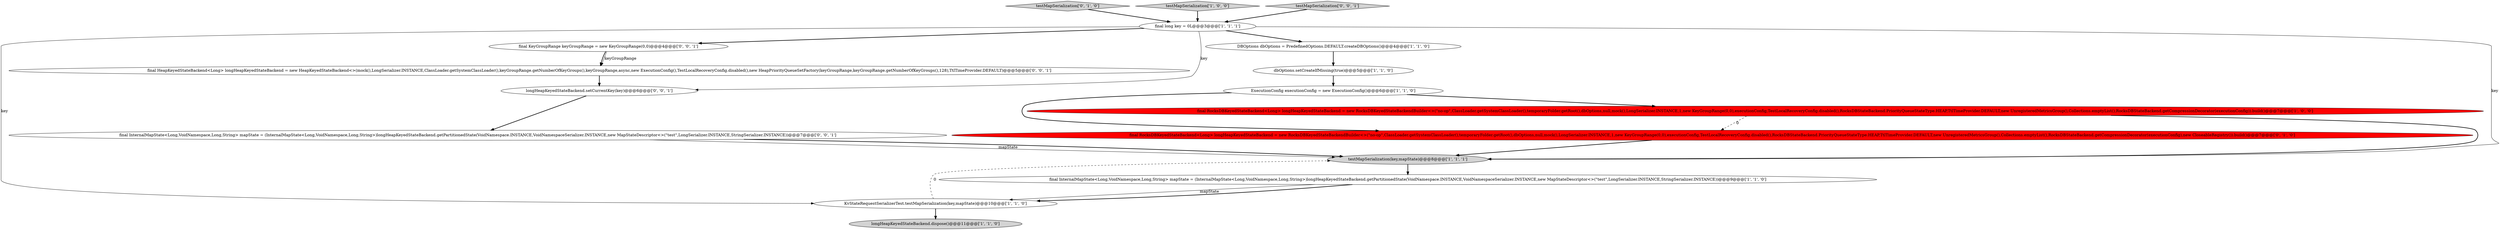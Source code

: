 digraph {
2 [style = filled, label = "final RocksDBKeyedStateBackend<Long> longHeapKeyedStateBackend = new RocksDBKeyedStateBackendBuilder<>(\"no-op\",ClassLoader.getSystemClassLoader(),temporaryFolder.getRoot(),dbOptions,null,mock(),LongSerializer.INSTANCE,1,new KeyGroupRange(0,0),executionConfig,TestLocalRecoveryConfig.disabled(),RocksDBStateBackend.PriorityQueueStateType.HEAP,TtlTimeProvider.DEFAULT,new UnregisteredMetricsGroup(),Collections.emptyList(),RocksDBStateBackend.getCompressionDecorator(executionConfig)).build()@@@7@@@['1', '0', '0']", fillcolor = red, shape = ellipse image = "AAA1AAABBB1BBB"];
6 [style = filled, label = "testMapSerialization(key,mapState)@@@8@@@['1', '1', '1']", fillcolor = lightgray, shape = ellipse image = "AAA0AAABBB1BBB"];
10 [style = filled, label = "final RocksDBKeyedStateBackend<Long> longHeapKeyedStateBackend = new RocksDBKeyedStateBackendBuilder<>(\"no-op\",ClassLoader.getSystemClassLoader(),temporaryFolder.getRoot(),dbOptions,null,mock(),LongSerializer.INSTANCE,1,new KeyGroupRange(0,0),executionConfig,TestLocalRecoveryConfig.disabled(),RocksDBStateBackend.PriorityQueueStateType.HEAP,TtlTimeProvider.DEFAULT,new UnregisteredMetricsGroup(),Collections.emptyList(),RocksDBStateBackend.getCompressionDecorator(executionConfig),new CloseableRegistry()).build()@@@7@@@['0', '1', '0']", fillcolor = red, shape = ellipse image = "AAA1AAABBB2BBB"];
11 [style = filled, label = "testMapSerialization['0', '1', '0']", fillcolor = lightgray, shape = diamond image = "AAA0AAABBB2BBB"];
8 [style = filled, label = "longHeapKeyedStateBackend.dispose()@@@11@@@['1', '1', '0']", fillcolor = lightgray, shape = ellipse image = "AAA0AAABBB1BBB"];
7 [style = filled, label = "KvStateRequestSerializerTest.testMapSerialization(key,mapState)@@@10@@@['1', '1', '0']", fillcolor = white, shape = ellipse image = "AAA0AAABBB1BBB"];
12 [style = filled, label = "final HeapKeyedStateBackend<Long> longHeapKeyedStateBackend = new HeapKeyedStateBackend<>(mock(),LongSerializer.INSTANCE,ClassLoader.getSystemClassLoader(),keyGroupRange.getNumberOfKeyGroups(),keyGroupRange,async,new ExecutionConfig(),TestLocalRecoveryConfig.disabled(),new HeapPriorityQueueSetFactory(keyGroupRange,keyGroupRange.getNumberOfKeyGroups(),128),TtlTimeProvider.DEFAULT)@@@5@@@['0', '0', '1']", fillcolor = white, shape = ellipse image = "AAA0AAABBB3BBB"];
15 [style = filled, label = "longHeapKeyedStateBackend.setCurrentKey(key)@@@6@@@['0', '0', '1']", fillcolor = white, shape = ellipse image = "AAA0AAABBB3BBB"];
9 [style = filled, label = "ExecutionConfig executionConfig = new ExecutionConfig()@@@6@@@['1', '1', '0']", fillcolor = white, shape = ellipse image = "AAA0AAABBB1BBB"];
13 [style = filled, label = "final InternalMapState<Long,VoidNamespace,Long,String> mapState = (InternalMapState<Long,VoidNamespace,Long,String>)longHeapKeyedStateBackend.getPartitionedState(VoidNamespace.INSTANCE,VoidNamespaceSerializer.INSTANCE,new MapStateDescriptor<>(\"test\",LongSerializer.INSTANCE,StringSerializer.INSTANCE))@@@7@@@['0', '0', '1']", fillcolor = white, shape = ellipse image = "AAA0AAABBB3BBB"];
1 [style = filled, label = "final long key = 0L@@@3@@@['1', '1', '1']", fillcolor = white, shape = ellipse image = "AAA0AAABBB1BBB"];
5 [style = filled, label = "testMapSerialization['1', '0', '0']", fillcolor = lightgray, shape = diamond image = "AAA0AAABBB1BBB"];
4 [style = filled, label = "DBOptions dbOptions = PredefinedOptions.DEFAULT.createDBOptions()@@@4@@@['1', '1', '0']", fillcolor = white, shape = ellipse image = "AAA0AAABBB1BBB"];
3 [style = filled, label = "final InternalMapState<Long,VoidNamespace,Long,String> mapState = (InternalMapState<Long,VoidNamespace,Long,String>)longHeapKeyedStateBackend.getPartitionedState(VoidNamespace.INSTANCE,VoidNamespaceSerializer.INSTANCE,new MapStateDescriptor<>(\"test\",LongSerializer.INSTANCE,StringSerializer.INSTANCE))@@@9@@@['1', '1', '0']", fillcolor = white, shape = ellipse image = "AAA0AAABBB1BBB"];
0 [style = filled, label = "dbOptions.setCreateIfMissing(true)@@@5@@@['1', '1', '0']", fillcolor = white, shape = ellipse image = "AAA0AAABBB1BBB"];
16 [style = filled, label = "final KeyGroupRange keyGroupRange = new KeyGroupRange(0,0)@@@4@@@['0', '0', '1']", fillcolor = white, shape = ellipse image = "AAA0AAABBB3BBB"];
14 [style = filled, label = "testMapSerialization['0', '0', '1']", fillcolor = lightgray, shape = diamond image = "AAA0AAABBB3BBB"];
6->3 [style = bold, label=""];
1->4 [style = bold, label=""];
0->9 [style = bold, label=""];
15->13 [style = bold, label=""];
13->6 [style = solid, label="mapState"];
9->2 [style = bold, label=""];
11->1 [style = bold, label=""];
2->6 [style = bold, label=""];
12->15 [style = bold, label=""];
1->15 [style = solid, label="key"];
9->10 [style = bold, label=""];
7->8 [style = bold, label=""];
16->12 [style = solid, label="keyGroupRange"];
10->6 [style = bold, label=""];
14->1 [style = bold, label=""];
2->10 [style = dashed, label="0"];
4->0 [style = bold, label=""];
1->7 [style = solid, label="key"];
7->6 [style = dashed, label="0"];
3->7 [style = solid, label="mapState"];
5->1 [style = bold, label=""];
3->7 [style = bold, label=""];
1->16 [style = bold, label=""];
13->6 [style = bold, label=""];
1->6 [style = solid, label="key"];
16->12 [style = bold, label=""];
}
